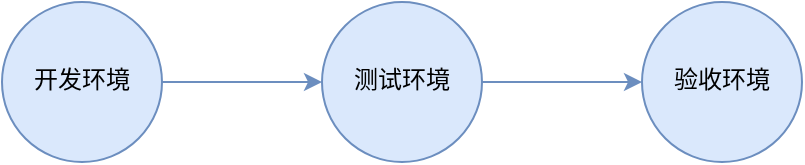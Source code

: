 <mxfile version="24.2.3" type="github">
  <diagram name="第 1 页" id="8LAWrL66cn0wCglEOjIA">
    <mxGraphModel dx="1562" dy="795" grid="1" gridSize="10" guides="1" tooltips="1" connect="1" arrows="1" fold="1" page="1" pageScale="1" pageWidth="827" pageHeight="1169" math="0" shadow="0">
      <root>
        <mxCell id="0" />
        <mxCell id="1" parent="0" />
        <mxCell id="G4KPvW6Z1PU45tLtSCDD-3" value="" style="edgeStyle=orthogonalEdgeStyle;rounded=0;hachureGap=4;orthogonalLoop=1;jettySize=auto;html=1;fontFamily=Architects Daughter;fontSource=https%3A%2F%2Ffonts.googleapis.com%2Fcss%3Ffamily%3DArchitects%2BDaughter;fillColor=#dae8fc;strokeColor=#6c8ebf;" edge="1" parent="1" source="G4KPvW6Z1PU45tLtSCDD-1" target="G4KPvW6Z1PU45tLtSCDD-2">
          <mxGeometry relative="1" as="geometry" />
        </mxCell>
        <mxCell id="G4KPvW6Z1PU45tLtSCDD-1" value="开发环境" style="ellipse;whiteSpace=wrap;html=1;aspect=fixed;hachureGap=4;fontFamily=Architects Daughter;fontSource=https%3A%2F%2Ffonts.googleapis.com%2Fcss%3Ffamily%3DArchitects%2BDaughter;strokeColor=#6c8ebf;fillColor=#dae8fc;shadow=0;fillStyle=auto;" vertex="1" parent="1">
          <mxGeometry x="170" y="320" width="80" height="80" as="geometry" />
        </mxCell>
        <mxCell id="G4KPvW6Z1PU45tLtSCDD-5" value="" style="edgeStyle=orthogonalEdgeStyle;rounded=0;hachureGap=4;orthogonalLoop=1;jettySize=auto;html=1;fontFamily=Architects Daughter;fontSource=https%3A%2F%2Ffonts.googleapis.com%2Fcss%3Ffamily%3DArchitects%2BDaughter;fillColor=#dae8fc;strokeColor=#6c8ebf;" edge="1" parent="1" source="G4KPvW6Z1PU45tLtSCDD-2" target="G4KPvW6Z1PU45tLtSCDD-4">
          <mxGeometry relative="1" as="geometry" />
        </mxCell>
        <mxCell id="G4KPvW6Z1PU45tLtSCDD-2" value="测试环境" style="ellipse;whiteSpace=wrap;html=1;fontFamily=Architects Daughter;fillColor=#dae8fc;strokeColor=#6c8ebf;hachureGap=4;fontSource=https%3A%2F%2Ffonts.googleapis.com%2Fcss%3Ffamily%3DArchitects%2BDaughter;shadow=0;fillStyle=auto;" vertex="1" parent="1">
          <mxGeometry x="330" y="320" width="80" height="80" as="geometry" />
        </mxCell>
        <mxCell id="G4KPvW6Z1PU45tLtSCDD-4" value="验收环境" style="ellipse;whiteSpace=wrap;html=1;fontFamily=Architects Daughter;fillColor=#dae8fc;strokeColor=#6c8ebf;hachureGap=4;fontSource=https%3A%2F%2Ffonts.googleapis.com%2Fcss%3Ffamily%3DArchitects%2BDaughter;shadow=0;fillStyle=auto;" vertex="1" parent="1">
          <mxGeometry x="490" y="320" width="80" height="80" as="geometry" />
        </mxCell>
      </root>
    </mxGraphModel>
  </diagram>
</mxfile>
